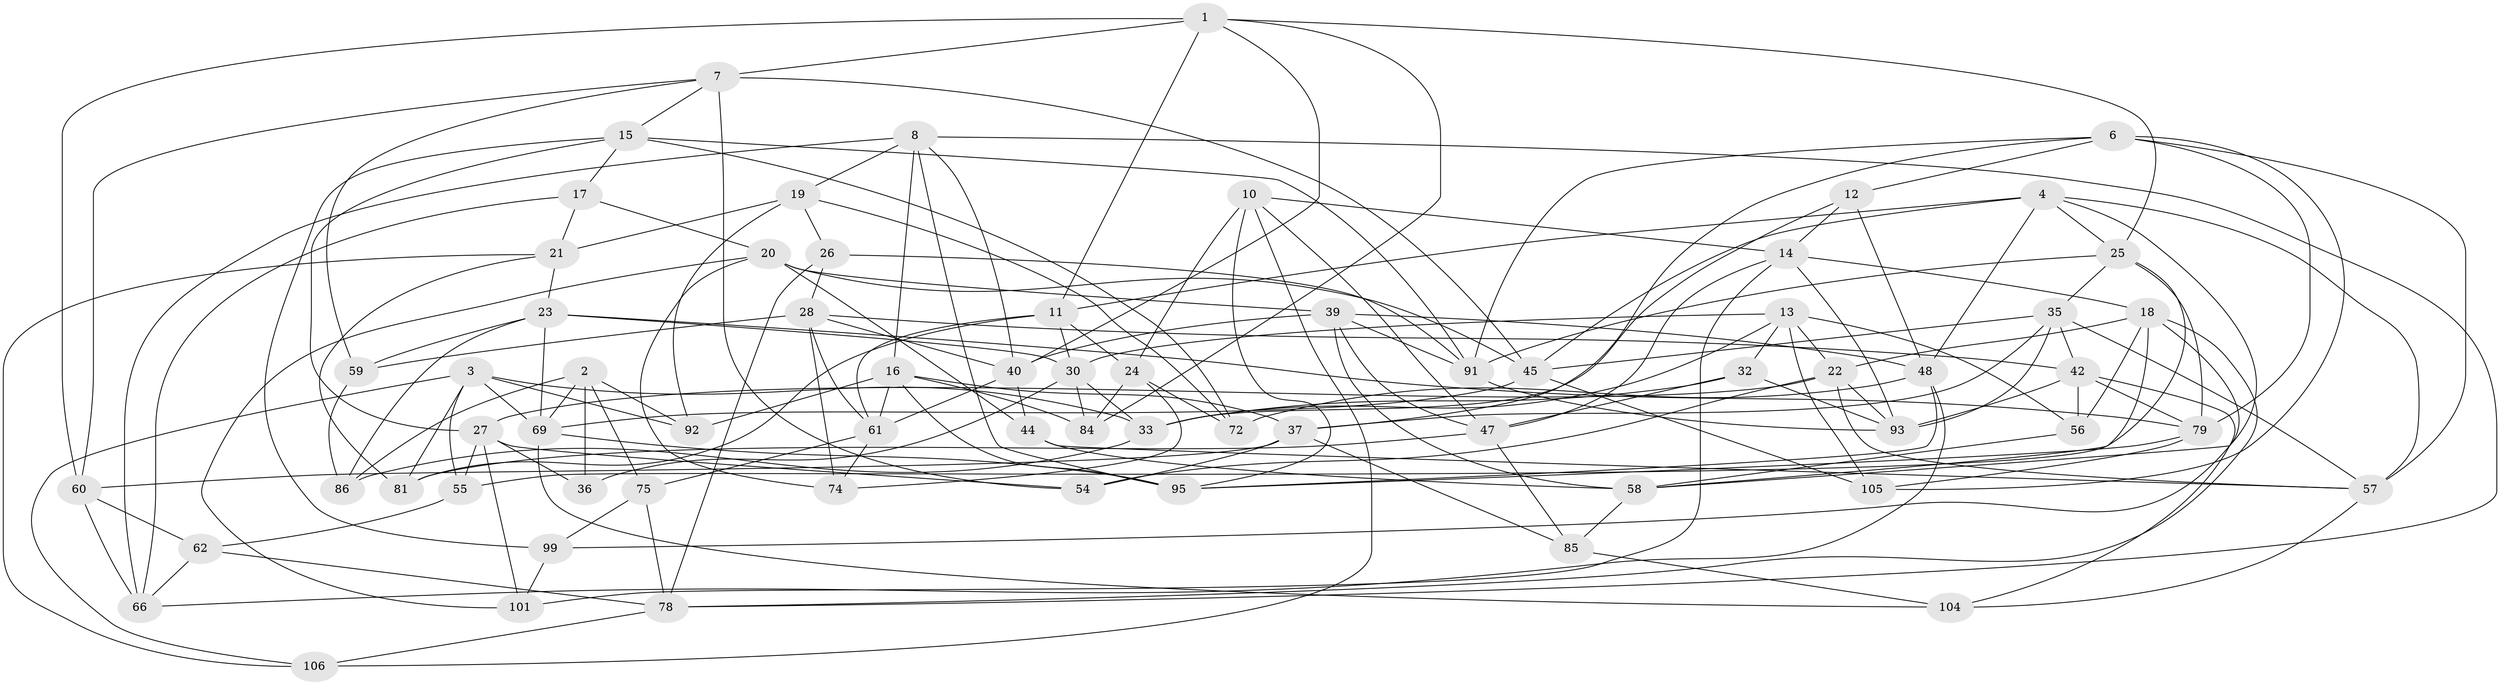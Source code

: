 // Generated by graph-tools (version 1.1) at 2025/24/03/03/25 07:24:31]
// undirected, 68 vertices, 176 edges
graph export_dot {
graph [start="1"]
  node [color=gray90,style=filled];
  1 [super="+38"];
  2 [super="+9"];
  3 [super="+5"];
  4 [super="+94"];
  6 [super="+112"];
  7 [super="+53"];
  8 [super="+29"];
  10 [super="+100"];
  11 [super="+63"];
  12;
  13 [super="+41"];
  14 [super="+83"];
  15 [super="+110"];
  16 [super="+65"];
  17;
  18 [super="+31"];
  19 [super="+46"];
  20 [super="+98"];
  21 [super="+68"];
  22 [super="+49"];
  23 [super="+76"];
  24 [super="+87"];
  25 [super="+51"];
  26;
  27 [super="+34"];
  28 [super="+50"];
  30 [super="+52"];
  32;
  33 [super="+43"];
  35 [super="+90"];
  36;
  37 [super="+107"];
  39 [super="+89"];
  40 [super="+88"];
  42 [super="+70"];
  44;
  45 [super="+64"];
  47 [super="+96"];
  48 [super="+108"];
  54;
  55;
  56;
  57 [super="+77"];
  58 [super="+109"];
  59;
  60 [super="+67"];
  61 [super="+80"];
  62;
  66 [super="+73"];
  69 [super="+71"];
  72;
  74;
  75;
  78 [super="+82"];
  79 [super="+111"];
  81;
  84;
  85;
  86;
  91 [super="+103"];
  92;
  93 [super="+97"];
  95 [super="+102"];
  99;
  101;
  104;
  105;
  106;
  1 -- 60;
  1 -- 11;
  1 -- 7;
  1 -- 40;
  1 -- 84;
  1 -- 25;
  2 -- 86;
  2 -- 69;
  2 -- 36 [weight=2];
  2 -- 75;
  2 -- 92;
  3 -- 33;
  3 -- 106;
  3 -- 55;
  3 -- 81;
  3 -- 92;
  3 -- 69;
  4 -- 48;
  4 -- 58;
  4 -- 11;
  4 -- 45;
  4 -- 57;
  4 -- 25;
  6 -- 105;
  6 -- 57;
  6 -- 37;
  6 -- 91;
  6 -- 12;
  6 -- 79;
  7 -- 15;
  7 -- 60;
  7 -- 59;
  7 -- 45;
  7 -- 54;
  8 -- 66;
  8 -- 40;
  8 -- 16;
  8 -- 19;
  8 -- 78;
  8 -- 95;
  10 -- 24 [weight=2];
  10 -- 47;
  10 -- 95;
  10 -- 106;
  10 -- 14;
  11 -- 61;
  11 -- 30;
  11 -- 81;
  11 -- 24;
  12 -- 48;
  12 -- 14;
  12 -- 33;
  13 -- 56;
  13 -- 105;
  13 -- 22;
  13 -- 32;
  13 -- 33;
  13 -- 30;
  14 -- 18;
  14 -- 93;
  14 -- 101;
  14 -- 47;
  15 -- 91;
  15 -- 17;
  15 -- 72;
  15 -- 27;
  15 -- 99;
  16 -- 92;
  16 -- 84;
  16 -- 37;
  16 -- 95;
  16 -- 61;
  17 -- 66;
  17 -- 20;
  17 -- 21;
  18 -- 99;
  18 -- 58;
  18 -- 22;
  18 -- 56;
  18 -- 78;
  19 -- 21 [weight=2];
  19 -- 72;
  19 -- 26;
  19 -- 92;
  20 -- 101;
  20 -- 39;
  20 -- 45;
  20 -- 74;
  20 -- 44;
  21 -- 23;
  21 -- 106;
  21 -- 81;
  22 -- 27;
  22 -- 54;
  22 -- 57;
  22 -- 93;
  23 -- 30;
  23 -- 69;
  23 -- 59;
  23 -- 79;
  23 -- 86;
  24 -- 84;
  24 -- 72;
  24 -- 74;
  25 -- 35;
  25 -- 91;
  25 -- 79;
  25 -- 55;
  26 -- 91;
  26 -- 28;
  26 -- 78;
  27 -- 101;
  27 -- 54;
  27 -- 36;
  27 -- 55;
  28 -- 59;
  28 -- 40;
  28 -- 42;
  28 -- 61;
  28 -- 74;
  30 -- 36;
  30 -- 84;
  30 -- 33;
  32 -- 33;
  32 -- 47;
  32 -- 93;
  33 -- 86;
  35 -- 93;
  35 -- 57;
  35 -- 37;
  35 -- 45;
  35 -- 42;
  37 -- 85;
  37 -- 54;
  37 -- 60;
  39 -- 47;
  39 -- 48;
  39 -- 40;
  39 -- 58;
  39 -- 91;
  40 -- 44;
  40 -- 61;
  42 -- 104;
  42 -- 93;
  42 -- 79;
  42 -- 56;
  44 -- 57;
  44 -- 58;
  45 -- 105;
  45 -- 69;
  47 -- 81;
  47 -- 85;
  48 -- 95;
  48 -- 72;
  48 -- 66;
  55 -- 62;
  56 -- 58;
  57 -- 104;
  58 -- 85;
  59 -- 86;
  60 -- 66 [weight=2];
  60 -- 62;
  61 -- 74;
  61 -- 75;
  62 -- 78;
  62 -- 66;
  69 -- 95;
  69 -- 104;
  75 -- 99;
  75 -- 78;
  78 -- 106;
  79 -- 105;
  79 -- 95;
  85 -- 104;
  91 -- 93;
  99 -- 101;
}
